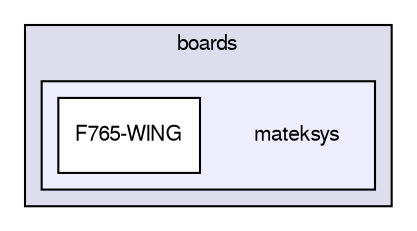 digraph "sw/airborne/boards/mateksys" {
  compound=true
  node [ fontsize="10", fontname="FreeSans"];
  edge [ labelfontsize="10", labelfontname="FreeSans"];
  subgraph clusterdir_e030268cd18297cf6282390f76bfcf7f {
    graph [ bgcolor="#ddddee", pencolor="black", label="boards" fontname="FreeSans", fontsize="10", URL="dir_e030268cd18297cf6282390f76bfcf7f.html"]
  subgraph clusterdir_8ac24fb6e8483987b2ade80e823ec3a9 {
    graph [ bgcolor="#eeeeff", pencolor="black", label="" URL="dir_8ac24fb6e8483987b2ade80e823ec3a9.html"];
    dir_8ac24fb6e8483987b2ade80e823ec3a9 [shape=plaintext label="mateksys"];
    dir_9bf16d6f8308d1db54e8ee95a0944c6d [shape=box label="F765-WING" color="black" fillcolor="white" style="filled" URL="dir_9bf16d6f8308d1db54e8ee95a0944c6d.html"];
  }
  }
}
